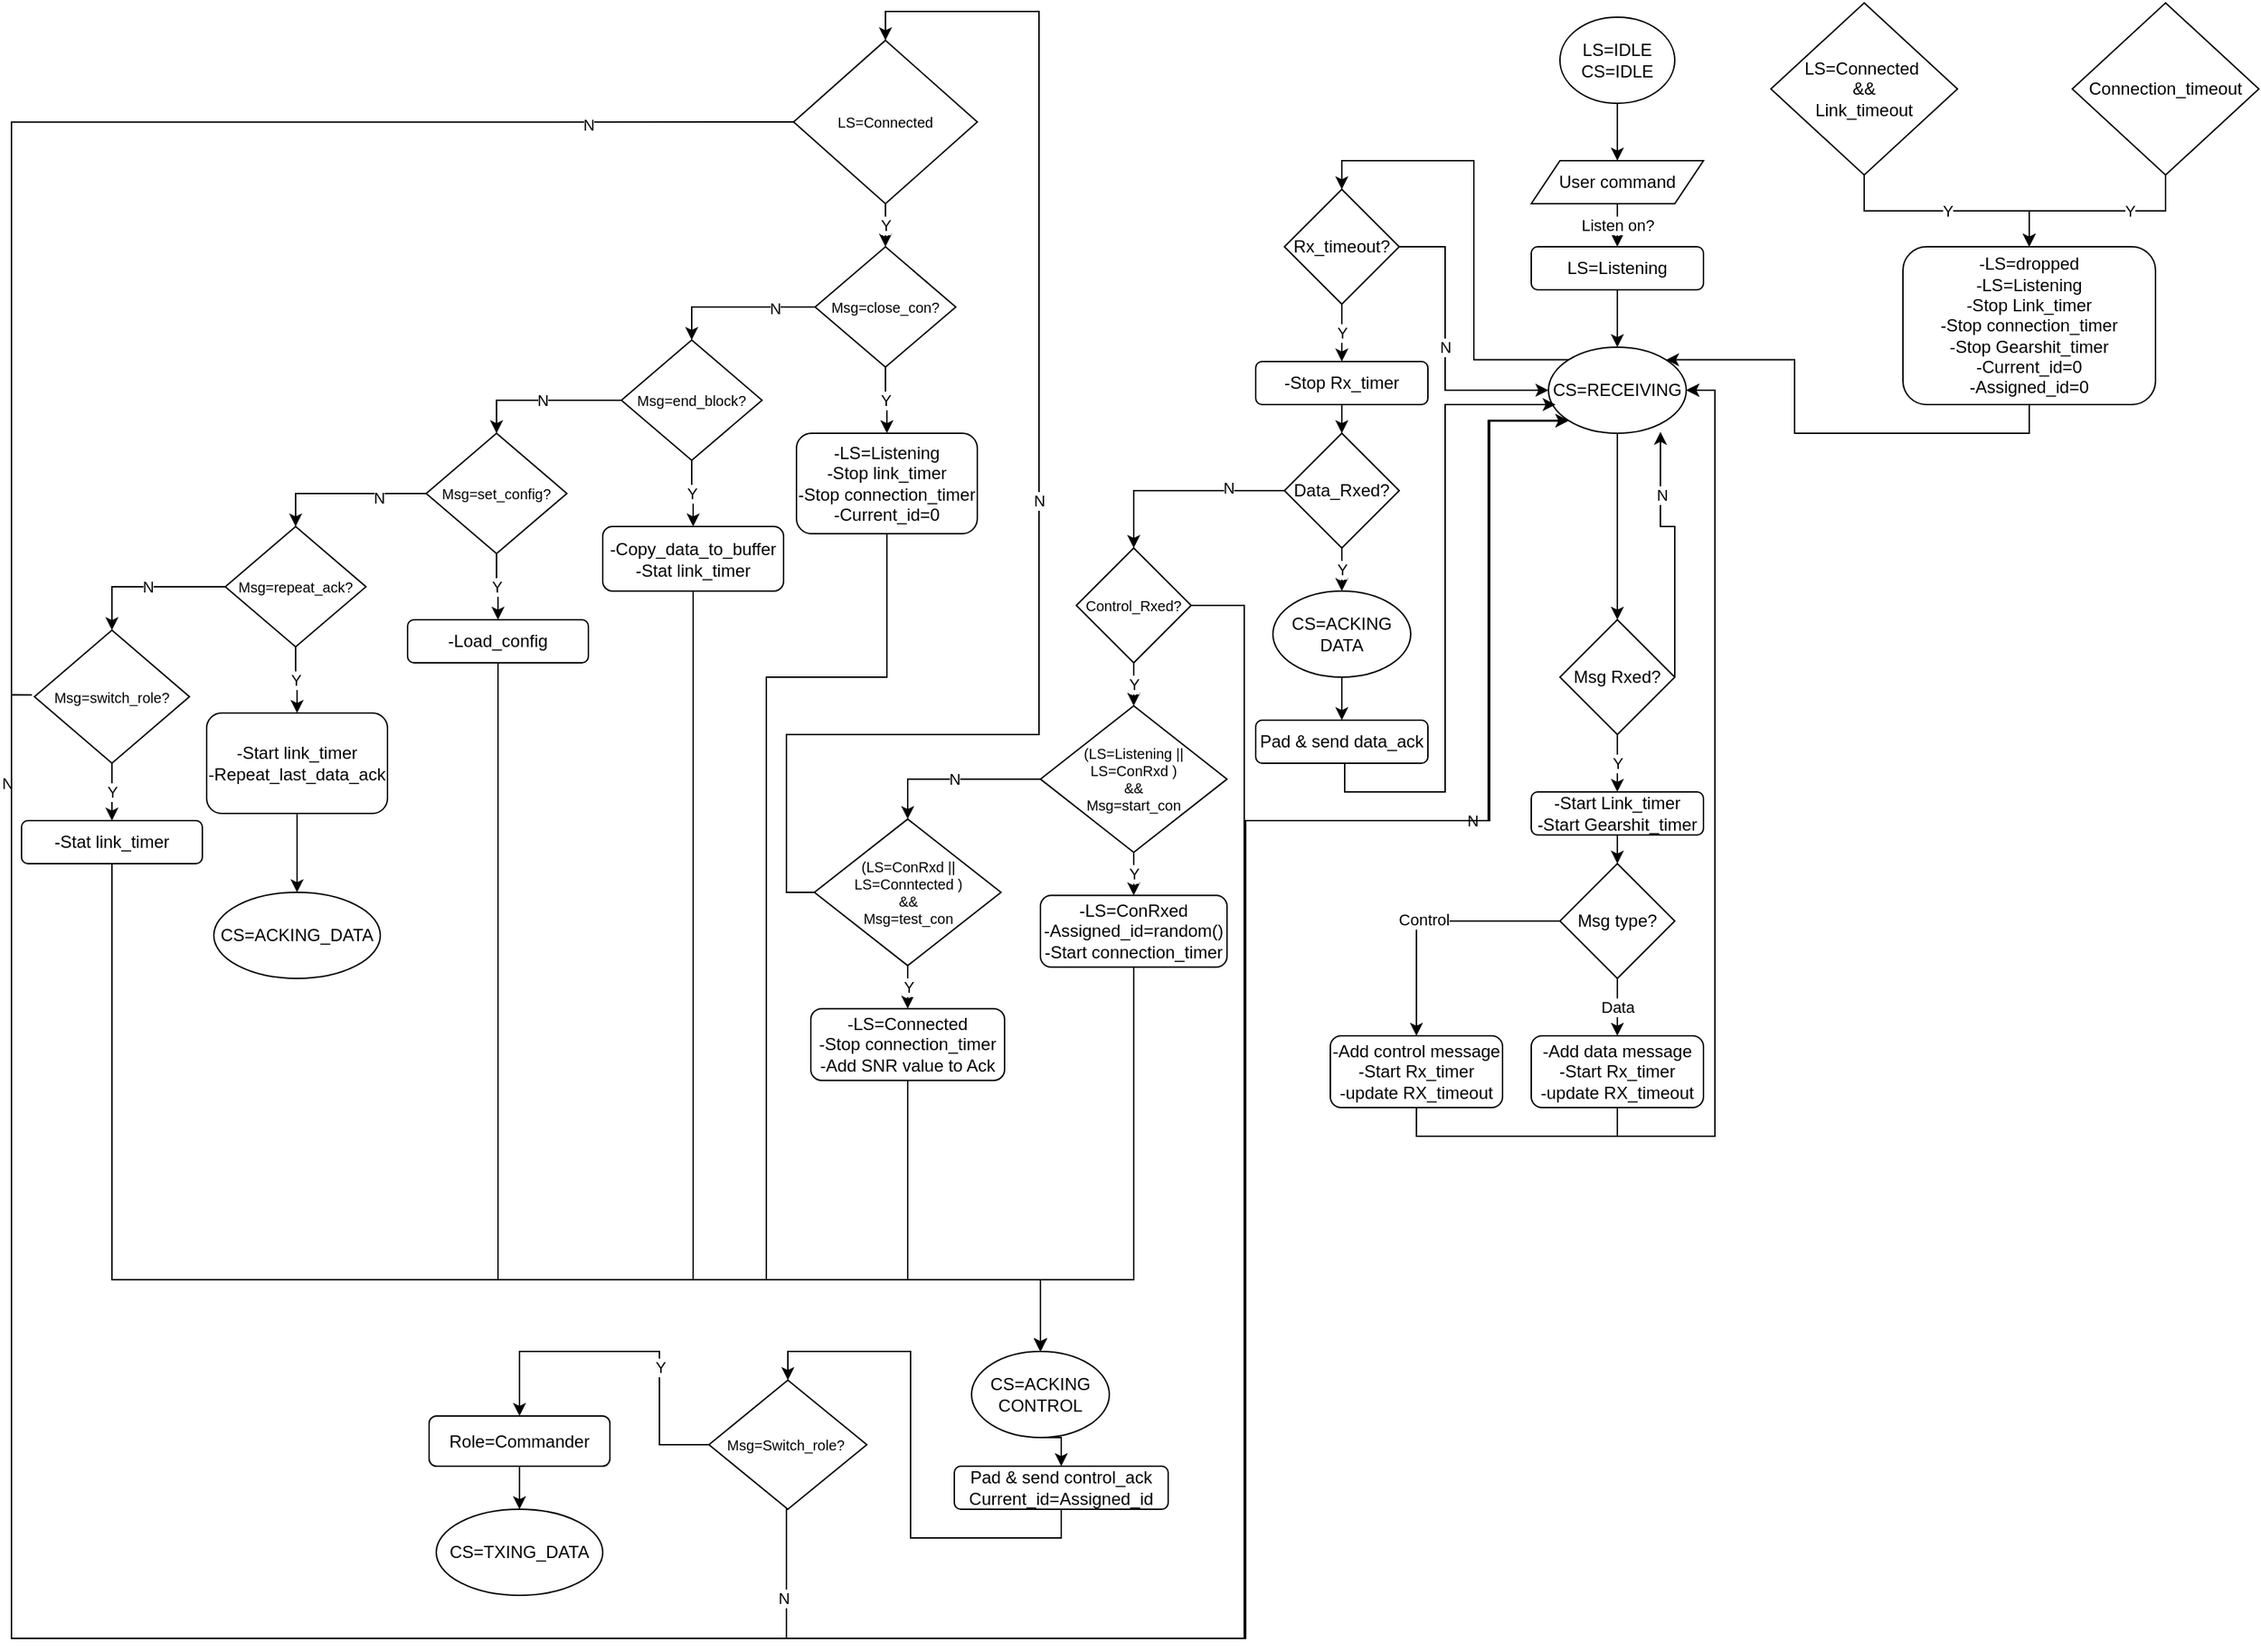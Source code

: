 <mxfile version="21.5.0" type="device">
  <diagram id="C5RBs43oDa-KdzZeNtuy" name="Page-1">
    <mxGraphModel dx="1374" dy="843" grid="1" gridSize="10" guides="1" tooltips="1" connect="1" arrows="1" fold="1" page="1" pageScale="1" pageWidth="1600" pageHeight="1200" math="0" shadow="0">
      <root>
        <mxCell id="WIyWlLk6GJQsqaUBKTNV-0" />
        <mxCell id="WIyWlLk6GJQsqaUBKTNV-1" parent="WIyWlLk6GJQsqaUBKTNV-0" />
        <mxCell id="WUNWTxLEwCOwGo65Kbyj-2" value="" style="edgeStyle=orthogonalEdgeStyle;rounded=0;orthogonalLoop=1;jettySize=auto;html=1;exitX=0.5;exitY=1;exitDx=0;exitDy=0;entryX=0.5;entryY=0;entryDx=0;entryDy=0;" parent="WIyWlLk6GJQsqaUBKTNV-1" source="WUNWTxLEwCOwGo65Kbyj-0" target="WUNWTxLEwCOwGo65Kbyj-1" edge="1">
          <mxGeometry relative="1" as="geometry" />
        </mxCell>
        <mxCell id="WUNWTxLEwCOwGo65Kbyj-0" value="&lt;div&gt;LS=IDLE&lt;/div&gt;&lt;div&gt;CS=IDLE&lt;/div&gt;" style="ellipse;whiteSpace=wrap;html=1;" parent="WIyWlLk6GJQsqaUBKTNV-1" vertex="1">
          <mxGeometry x="1089" y="40" width="80" height="60" as="geometry" />
        </mxCell>
        <mxCell id="2PPa65Y_aEVJhJKYPBqG-0" value="Listen on?" style="edgeStyle=orthogonalEdgeStyle;rounded=0;orthogonalLoop=1;jettySize=auto;html=1;exitX=0.5;exitY=1;exitDx=0;exitDy=0;entryX=0.5;entryY=0;entryDx=0;entryDy=0;" edge="1" parent="WIyWlLk6GJQsqaUBKTNV-1" source="WUNWTxLEwCOwGo65Kbyj-1" target="WUNWTxLEwCOwGo65Kbyj-3">
          <mxGeometry relative="1" as="geometry" />
        </mxCell>
        <mxCell id="WUNWTxLEwCOwGo65Kbyj-1" value="User command" style="shape=parallelogram;perimeter=parallelogramPerimeter;whiteSpace=wrap;html=1;fixedSize=1;" parent="WIyWlLk6GJQsqaUBKTNV-1" vertex="1">
          <mxGeometry x="1069" y="140" width="120" height="30" as="geometry" />
        </mxCell>
        <mxCell id="WUNWTxLEwCOwGo65Kbyj-6" style="edgeStyle=orthogonalEdgeStyle;rounded=0;orthogonalLoop=1;jettySize=auto;html=1;exitX=0.5;exitY=1;exitDx=0;exitDy=0;entryX=0.5;entryY=0;entryDx=0;entryDy=0;" parent="WIyWlLk6GJQsqaUBKTNV-1" source="WUNWTxLEwCOwGo65Kbyj-3" target="WUNWTxLEwCOwGo65Kbyj-5" edge="1">
          <mxGeometry relative="1" as="geometry" />
        </mxCell>
        <mxCell id="WUNWTxLEwCOwGo65Kbyj-3" value="LS=Listening" style="rounded=1;whiteSpace=wrap;html=1;fontSize=12;glass=0;strokeWidth=1;shadow=0;" parent="WIyWlLk6GJQsqaUBKTNV-1" vertex="1">
          <mxGeometry x="1069" y="200" width="120" height="30" as="geometry" />
        </mxCell>
        <mxCell id="WUNWTxLEwCOwGo65Kbyj-19" style="edgeStyle=orthogonalEdgeStyle;rounded=0;orthogonalLoop=1;jettySize=auto;html=1;exitX=0.5;exitY=1;exitDx=0;exitDy=0;entryX=0.5;entryY=0;entryDx=0;entryDy=0;" parent="WIyWlLk6GJQsqaUBKTNV-1" source="WUNWTxLEwCOwGo65Kbyj-5" target="WUNWTxLEwCOwGo65Kbyj-18" edge="1">
          <mxGeometry relative="1" as="geometry" />
        </mxCell>
        <mxCell id="WUNWTxLEwCOwGo65Kbyj-77" style="edgeStyle=orthogonalEdgeStyle;rounded=0;orthogonalLoop=1;jettySize=auto;html=1;exitX=0;exitY=0;exitDx=0;exitDy=0;entryX=0.5;entryY=0;entryDx=0;entryDy=0;" parent="WIyWlLk6GJQsqaUBKTNV-1" source="WUNWTxLEwCOwGo65Kbyj-5" target="WUNWTxLEwCOwGo65Kbyj-7" edge="1">
          <mxGeometry relative="1" as="geometry" />
        </mxCell>
        <mxCell id="WUNWTxLEwCOwGo65Kbyj-5" value="&lt;div&gt;&lt;span style=&quot;background-color: initial;&quot;&gt;CS=RECEIVING&lt;/span&gt;&lt;/div&gt;" style="ellipse;whiteSpace=wrap;html=1;" parent="WIyWlLk6GJQsqaUBKTNV-1" vertex="1">
          <mxGeometry x="1081" y="270" width="96" height="60" as="geometry" />
        </mxCell>
        <mxCell id="WUNWTxLEwCOwGo65Kbyj-9" value="N" style="edgeStyle=orthogonalEdgeStyle;rounded=0;orthogonalLoop=1;jettySize=auto;html=1;exitX=1;exitY=0.5;exitDx=0;exitDy=0;entryX=0;entryY=0.5;entryDx=0;entryDy=0;" parent="WIyWlLk6GJQsqaUBKTNV-1" source="WUNWTxLEwCOwGo65Kbyj-7" target="WUNWTxLEwCOwGo65Kbyj-5" edge="1">
          <mxGeometry relative="1" as="geometry">
            <mxPoint x="999" y="320" as="targetPoint" />
            <Array as="points">
              <mxPoint x="1009" y="200" />
              <mxPoint x="1009" y="300" />
            </Array>
          </mxGeometry>
        </mxCell>
        <mxCell id="WUNWTxLEwCOwGo65Kbyj-12" value="Y" style="edgeStyle=orthogonalEdgeStyle;rounded=0;orthogonalLoop=1;jettySize=auto;html=1;entryX=0.5;entryY=0;entryDx=0;entryDy=0;" parent="WIyWlLk6GJQsqaUBKTNV-1" source="WUNWTxLEwCOwGo65Kbyj-7" target="WUNWTxLEwCOwGo65Kbyj-39" edge="1">
          <mxGeometry relative="1" as="geometry" />
        </mxCell>
        <mxCell id="WUNWTxLEwCOwGo65Kbyj-7" value="Rx_timeout?" style="rhombus;whiteSpace=wrap;html=1;" parent="WIyWlLk6GJQsqaUBKTNV-1" vertex="1">
          <mxGeometry x="897" y="160" width="80" height="80" as="geometry" />
        </mxCell>
        <mxCell id="WUNWTxLEwCOwGo65Kbyj-14" value="Y" style="edgeStyle=orthogonalEdgeStyle;rounded=0;orthogonalLoop=1;jettySize=auto;html=1;exitX=0.5;exitY=1;exitDx=0;exitDy=0;entryX=0.5;entryY=0;entryDx=0;entryDy=0;" parent="WIyWlLk6GJQsqaUBKTNV-1" source="WUNWTxLEwCOwGo65Kbyj-11" target="WUNWTxLEwCOwGo65Kbyj-13" edge="1">
          <mxGeometry relative="1" as="geometry" />
        </mxCell>
        <mxCell id="WUNWTxLEwCOwGo65Kbyj-47" style="edgeStyle=orthogonalEdgeStyle;rounded=0;orthogonalLoop=1;jettySize=auto;html=1;exitX=0;exitY=0.5;exitDx=0;exitDy=0;entryX=0.5;entryY=0;entryDx=0;entryDy=0;" parent="WIyWlLk6GJQsqaUBKTNV-1" source="WUNWTxLEwCOwGo65Kbyj-11" target="WUNWTxLEwCOwGo65Kbyj-43" edge="1">
          <mxGeometry relative="1" as="geometry" />
        </mxCell>
        <mxCell id="2PPa65Y_aEVJhJKYPBqG-5" value="N" style="edgeLabel;html=1;align=center;verticalAlign=middle;resizable=0;points=[];" vertex="1" connectable="0" parent="WUNWTxLEwCOwGo65Kbyj-47">
          <mxGeometry x="-0.462" y="-2" relative="1" as="geometry">
            <mxPoint as="offset" />
          </mxGeometry>
        </mxCell>
        <mxCell id="WUNWTxLEwCOwGo65Kbyj-11" value="Data_Rxed?" style="rhombus;whiteSpace=wrap;html=1;" parent="WIyWlLk6GJQsqaUBKTNV-1" vertex="1">
          <mxGeometry x="897" y="330" width="80" height="80" as="geometry" />
        </mxCell>
        <mxCell id="WUNWTxLEwCOwGo65Kbyj-16" style="edgeStyle=orthogonalEdgeStyle;rounded=0;orthogonalLoop=1;jettySize=auto;html=1;exitX=0.5;exitY=1;exitDx=0;exitDy=0;entryX=0.5;entryY=0;entryDx=0;entryDy=0;" parent="WIyWlLk6GJQsqaUBKTNV-1" source="WUNWTxLEwCOwGo65Kbyj-13" target="WUNWTxLEwCOwGo65Kbyj-15" edge="1">
          <mxGeometry relative="1" as="geometry" />
        </mxCell>
        <mxCell id="WUNWTxLEwCOwGo65Kbyj-13" value="&lt;div&gt;&lt;span style=&quot;background-color: initial;&quot;&gt;CS=ACKING&lt;/span&gt;&lt;/div&gt;&lt;div&gt;&lt;span style=&quot;background-color: initial;&quot;&gt;DATA&lt;/span&gt;&lt;/div&gt;" style="ellipse;whiteSpace=wrap;html=1;" parent="WIyWlLk6GJQsqaUBKTNV-1" vertex="1">
          <mxGeometry x="889" y="440" width="96" height="60" as="geometry" />
        </mxCell>
        <mxCell id="WUNWTxLEwCOwGo65Kbyj-76" style="edgeStyle=orthogonalEdgeStyle;rounded=0;orthogonalLoop=1;jettySize=auto;html=1;exitX=0.5;exitY=1;exitDx=0;exitDy=0;entryX=0.052;entryY=0.667;entryDx=0;entryDy=0;entryPerimeter=0;" parent="WIyWlLk6GJQsqaUBKTNV-1" source="WUNWTxLEwCOwGo65Kbyj-15" target="WUNWTxLEwCOwGo65Kbyj-5" edge="1">
          <mxGeometry relative="1" as="geometry">
            <Array as="points">
              <mxPoint x="939" y="560" />
              <mxPoint x="939" y="580" />
              <mxPoint x="1009" y="580" />
              <mxPoint x="1009" y="310" />
            </Array>
          </mxGeometry>
        </mxCell>
        <mxCell id="WUNWTxLEwCOwGo65Kbyj-15" value="Pad &amp;amp; send data_ack" style="rounded=1;whiteSpace=wrap;html=1;fontSize=12;glass=0;strokeWidth=1;shadow=0;" parent="WIyWlLk6GJQsqaUBKTNV-1" vertex="1">
          <mxGeometry x="877" y="530" width="120" height="30" as="geometry" />
        </mxCell>
        <mxCell id="WUNWTxLEwCOwGo65Kbyj-22" value="Y" style="edgeStyle=orthogonalEdgeStyle;rounded=0;orthogonalLoop=1;jettySize=auto;html=1;exitX=0.5;exitY=1;exitDx=0;exitDy=0;entryX=0.5;entryY=0;entryDx=0;entryDy=0;" parent="WIyWlLk6GJQsqaUBKTNV-1" source="WUNWTxLEwCOwGo65Kbyj-18" target="WUNWTxLEwCOwGo65Kbyj-21" edge="1">
          <mxGeometry relative="1" as="geometry" />
        </mxCell>
        <mxCell id="WUNWTxLEwCOwGo65Kbyj-37" style="edgeStyle=orthogonalEdgeStyle;rounded=0;orthogonalLoop=1;jettySize=auto;html=1;exitX=1;exitY=0.5;exitDx=0;exitDy=0;entryX=0.813;entryY=0.983;entryDx=0;entryDy=0;entryPerimeter=0;" parent="WIyWlLk6GJQsqaUBKTNV-1" source="WUNWTxLEwCOwGo65Kbyj-18" target="WUNWTxLEwCOwGo65Kbyj-5" edge="1">
          <mxGeometry relative="1" as="geometry">
            <Array as="points">
              <mxPoint x="1169" y="395" />
              <mxPoint x="1159" y="395" />
            </Array>
          </mxGeometry>
        </mxCell>
        <mxCell id="WUNWTxLEwCOwGo65Kbyj-38" value="N" style="edgeLabel;html=1;align=center;verticalAlign=middle;resizable=0;points=[];" parent="WUNWTxLEwCOwGo65Kbyj-37" vertex="1" connectable="0">
          <mxGeometry x="0.511" y="-1" relative="1" as="geometry">
            <mxPoint as="offset" />
          </mxGeometry>
        </mxCell>
        <mxCell id="WUNWTxLEwCOwGo65Kbyj-18" value="Msg Rxed?" style="rhombus;whiteSpace=wrap;html=1;" parent="WIyWlLk6GJQsqaUBKTNV-1" vertex="1">
          <mxGeometry x="1089" y="460" width="80" height="80" as="geometry" />
        </mxCell>
        <mxCell id="WUNWTxLEwCOwGo65Kbyj-20" style="edgeStyle=orthogonalEdgeStyle;rounded=0;orthogonalLoop=1;jettySize=auto;html=1;exitX=0.5;exitY=1;exitDx=0;exitDy=0;" parent="WIyWlLk6GJQsqaUBKTNV-1" source="WUNWTxLEwCOwGo65Kbyj-3" target="WUNWTxLEwCOwGo65Kbyj-3" edge="1">
          <mxGeometry relative="1" as="geometry" />
        </mxCell>
        <mxCell id="WUNWTxLEwCOwGo65Kbyj-24" style="edgeStyle=orthogonalEdgeStyle;rounded=0;orthogonalLoop=1;jettySize=auto;html=1;exitX=0.5;exitY=1;exitDx=0;exitDy=0;entryX=0.5;entryY=0;entryDx=0;entryDy=0;" parent="WIyWlLk6GJQsqaUBKTNV-1" source="WUNWTxLEwCOwGo65Kbyj-21" target="WUNWTxLEwCOwGo65Kbyj-23" edge="1">
          <mxGeometry relative="1" as="geometry" />
        </mxCell>
        <mxCell id="WUNWTxLEwCOwGo65Kbyj-21" value="-Start Link_timer&lt;br&gt;-Start Gearshit_timer" style="rounded=1;whiteSpace=wrap;html=1;fontSize=12;glass=0;strokeWidth=1;shadow=0;" parent="WIyWlLk6GJQsqaUBKTNV-1" vertex="1">
          <mxGeometry x="1069" y="580" width="120" height="30" as="geometry" />
        </mxCell>
        <mxCell id="WUNWTxLEwCOwGo65Kbyj-26" value="Data" style="edgeStyle=orthogonalEdgeStyle;rounded=0;orthogonalLoop=1;jettySize=auto;html=1;exitX=0.5;exitY=1;exitDx=0;exitDy=0;entryX=0.5;entryY=0;entryDx=0;entryDy=0;" parent="WIyWlLk6GJQsqaUBKTNV-1" source="WUNWTxLEwCOwGo65Kbyj-23" target="WUNWTxLEwCOwGo65Kbyj-25" edge="1">
          <mxGeometry relative="1" as="geometry" />
        </mxCell>
        <mxCell id="WUNWTxLEwCOwGo65Kbyj-29" style="edgeStyle=orthogonalEdgeStyle;rounded=0;orthogonalLoop=1;jettySize=auto;html=1;exitX=0;exitY=0.5;exitDx=0;exitDy=0;entryX=0.5;entryY=0;entryDx=0;entryDy=0;" parent="WIyWlLk6GJQsqaUBKTNV-1" source="WUNWTxLEwCOwGo65Kbyj-23" target="WUNWTxLEwCOwGo65Kbyj-28" edge="1">
          <mxGeometry relative="1" as="geometry" />
        </mxCell>
        <mxCell id="WUNWTxLEwCOwGo65Kbyj-30" value="Control" style="edgeLabel;html=1;align=center;verticalAlign=middle;resizable=0;points=[];" parent="WUNWTxLEwCOwGo65Kbyj-29" vertex="1" connectable="0">
          <mxGeometry x="0.061" y="-1" relative="1" as="geometry">
            <mxPoint as="offset" />
          </mxGeometry>
        </mxCell>
        <mxCell id="WUNWTxLEwCOwGo65Kbyj-23" value="Msg type?" style="rhombus;whiteSpace=wrap;html=1;" parent="WIyWlLk6GJQsqaUBKTNV-1" vertex="1">
          <mxGeometry x="1089" y="630" width="80" height="80" as="geometry" />
        </mxCell>
        <mxCell id="WUNWTxLEwCOwGo65Kbyj-34" style="edgeStyle=orthogonalEdgeStyle;rounded=0;orthogonalLoop=1;jettySize=auto;html=1;exitX=0.5;exitY=1;exitDx=0;exitDy=0;entryX=1;entryY=0.5;entryDx=0;entryDy=0;" parent="WIyWlLk6GJQsqaUBKTNV-1" source="WUNWTxLEwCOwGo65Kbyj-25" target="WUNWTxLEwCOwGo65Kbyj-5" edge="1">
          <mxGeometry relative="1" as="geometry">
            <Array as="points">
              <mxPoint x="1129" y="820" />
              <mxPoint x="1197" y="820" />
              <mxPoint x="1197" y="300" />
            </Array>
          </mxGeometry>
        </mxCell>
        <mxCell id="WUNWTxLEwCOwGo65Kbyj-25" value="-Add data message&lt;br&gt;-Start Rx_timer&lt;br&gt;-update RX_timeout" style="rounded=1;whiteSpace=wrap;html=1;fontSize=12;glass=0;strokeWidth=1;shadow=0;" parent="WIyWlLk6GJQsqaUBKTNV-1" vertex="1">
          <mxGeometry x="1069" y="750" width="120" height="50" as="geometry" />
        </mxCell>
        <mxCell id="WUNWTxLEwCOwGo65Kbyj-35" style="edgeStyle=orthogonalEdgeStyle;rounded=0;orthogonalLoop=1;jettySize=auto;html=1;exitX=0.5;exitY=1;exitDx=0;exitDy=0;entryX=1;entryY=0.5;entryDx=0;entryDy=0;" parent="WIyWlLk6GJQsqaUBKTNV-1" source="WUNWTxLEwCOwGo65Kbyj-28" target="WUNWTxLEwCOwGo65Kbyj-5" edge="1">
          <mxGeometry relative="1" as="geometry" />
        </mxCell>
        <mxCell id="WUNWTxLEwCOwGo65Kbyj-28" value="-Add control message&lt;br&gt;-Start Rx_timer&lt;br&gt;-update RX_timeout" style="rounded=1;whiteSpace=wrap;html=1;fontSize=12;glass=0;strokeWidth=1;shadow=0;" parent="WIyWlLk6GJQsqaUBKTNV-1" vertex="1">
          <mxGeometry x="929" y="750" width="120" height="50" as="geometry" />
        </mxCell>
        <mxCell id="WUNWTxLEwCOwGo65Kbyj-40" style="edgeStyle=orthogonalEdgeStyle;rounded=0;orthogonalLoop=1;jettySize=auto;html=1;exitX=0.5;exitY=1;exitDx=0;exitDy=0;entryX=0.5;entryY=0;entryDx=0;entryDy=0;" parent="WIyWlLk6GJQsqaUBKTNV-1" source="WUNWTxLEwCOwGo65Kbyj-39" target="WUNWTxLEwCOwGo65Kbyj-11" edge="1">
          <mxGeometry relative="1" as="geometry" />
        </mxCell>
        <mxCell id="WUNWTxLEwCOwGo65Kbyj-39" value="-Stop Rx_timer" style="rounded=1;whiteSpace=wrap;html=1;fontSize=12;glass=0;strokeWidth=1;shadow=0;" parent="WIyWlLk6GJQsqaUBKTNV-1" vertex="1">
          <mxGeometry x="877" y="280" width="120" height="30" as="geometry" />
        </mxCell>
        <mxCell id="WUNWTxLEwCOwGo65Kbyj-57" value="Y" style="edgeStyle=orthogonalEdgeStyle;rounded=0;orthogonalLoop=1;jettySize=auto;html=1;exitX=0.5;exitY=1;exitDx=0;exitDy=0;entryX=0.5;entryY=0;entryDx=0;entryDy=0;" parent="WIyWlLk6GJQsqaUBKTNV-1" source="WUNWTxLEwCOwGo65Kbyj-43" target="WUNWTxLEwCOwGo65Kbyj-49" edge="1">
          <mxGeometry relative="1" as="geometry" />
        </mxCell>
        <mxCell id="lwukYL-ZVrc6omNFB8j6-1" value="N" style="edgeStyle=orthogonalEdgeStyle;rounded=0;orthogonalLoop=1;jettySize=auto;html=1;exitX=1;exitY=0.5;exitDx=0;exitDy=0;entryX=0;entryY=1;entryDx=0;entryDy=0;" parent="WIyWlLk6GJQsqaUBKTNV-1" source="WUNWTxLEwCOwGo65Kbyj-43" target="WUNWTxLEwCOwGo65Kbyj-5" edge="1">
          <mxGeometry relative="1" as="geometry">
            <Array as="points">
              <mxPoint x="869" y="450" />
              <mxPoint x="869" y="600" />
              <mxPoint x="1039" y="600" />
              <mxPoint x="1039" y="321" />
            </Array>
          </mxGeometry>
        </mxCell>
        <mxCell id="WUNWTxLEwCOwGo65Kbyj-43" value="Control_Rxed?" style="rhombus;whiteSpace=wrap;html=1;fontSize=10;" parent="WIyWlLk6GJQsqaUBKTNV-1" vertex="1">
          <mxGeometry x="752" y="410" width="80" height="80" as="geometry" />
        </mxCell>
        <mxCell id="WUNWTxLEwCOwGo65Kbyj-44" style="edgeStyle=orthogonalEdgeStyle;rounded=0;orthogonalLoop=1;jettySize=auto;html=1;exitX=0.5;exitY=1;exitDx=0;exitDy=0;entryX=0.5;entryY=0;entryDx=0;entryDy=0;" parent="WIyWlLk6GJQsqaUBKTNV-1" source="WUNWTxLEwCOwGo65Kbyj-45" target="WUNWTxLEwCOwGo65Kbyj-46" edge="1">
          <mxGeometry relative="1" as="geometry" />
        </mxCell>
        <mxCell id="WUNWTxLEwCOwGo65Kbyj-45" value="&lt;div&gt;&lt;span style=&quot;background-color: initial;&quot;&gt;CS=ACKING&lt;/span&gt;&lt;/div&gt;&lt;div&gt;&lt;span style=&quot;background-color: initial;&quot;&gt;CONTROL&lt;/span&gt;&lt;/div&gt;" style="ellipse;whiteSpace=wrap;html=1;" parent="WIyWlLk6GJQsqaUBKTNV-1" vertex="1">
          <mxGeometry x="679" y="970" width="96" height="60" as="geometry" />
        </mxCell>
        <mxCell id="lwukYL-ZVrc6omNFB8j6-23" style="edgeStyle=orthogonalEdgeStyle;rounded=0;orthogonalLoop=1;jettySize=auto;html=1;exitX=0.5;exitY=1;exitDx=0;exitDy=0;entryX=0.5;entryY=0;entryDx=0;entryDy=0;" parent="WIyWlLk6GJQsqaUBKTNV-1" source="WUNWTxLEwCOwGo65Kbyj-46" target="lwukYL-ZVrc6omNFB8j6-22" edge="1">
          <mxGeometry relative="1" as="geometry" />
        </mxCell>
        <mxCell id="WUNWTxLEwCOwGo65Kbyj-46" value="Pad &amp;amp; send control_ack&lt;br&gt;Current_id=Assigned_id" style="rounded=1;whiteSpace=wrap;html=1;fontSize=12;glass=0;strokeWidth=1;shadow=0;" parent="WIyWlLk6GJQsqaUBKTNV-1" vertex="1">
          <mxGeometry x="667" y="1050" width="149" height="30" as="geometry" />
        </mxCell>
        <mxCell id="WUNWTxLEwCOwGo65Kbyj-59" value="Y" style="edgeStyle=orthogonalEdgeStyle;rounded=0;orthogonalLoop=1;jettySize=auto;html=1;exitX=0.5;exitY=1;exitDx=0;exitDy=0;entryX=0.5;entryY=0;entryDx=0;entryDy=0;" parent="WIyWlLk6GJQsqaUBKTNV-1" source="WUNWTxLEwCOwGo65Kbyj-49" target="WUNWTxLEwCOwGo65Kbyj-51" edge="1">
          <mxGeometry relative="1" as="geometry" />
        </mxCell>
        <mxCell id="WUNWTxLEwCOwGo65Kbyj-60" value="N" style="edgeStyle=orthogonalEdgeStyle;rounded=0;orthogonalLoop=1;jettySize=auto;html=1;exitX=0;exitY=0.5;exitDx=0;exitDy=0;entryX=0.5;entryY=0;entryDx=0;entryDy=0;" parent="WIyWlLk6GJQsqaUBKTNV-1" source="WUNWTxLEwCOwGo65Kbyj-49" target="WUNWTxLEwCOwGo65Kbyj-50" edge="1">
          <mxGeometry relative="1" as="geometry" />
        </mxCell>
        <mxCell id="WUNWTxLEwCOwGo65Kbyj-49" value="&lt;div&gt;(LS=Listening&amp;nbsp;||&lt;/div&gt;&lt;div&gt;LS=ConRxd )&lt;/div&gt;&lt;div&gt;&amp;amp;&amp;amp;&lt;/div&gt;&lt;div&gt;Msg=start_con&lt;/div&gt;" style="rhombus;whiteSpace=wrap;html=1;fontSize=10;" parent="WIyWlLk6GJQsqaUBKTNV-1" vertex="1">
          <mxGeometry x="727" y="520" width="130" height="102.14" as="geometry" />
        </mxCell>
        <mxCell id="WUNWTxLEwCOwGo65Kbyj-61" value="Y" style="edgeStyle=orthogonalEdgeStyle;rounded=0;orthogonalLoop=1;jettySize=auto;html=1;exitX=0.5;exitY=1;exitDx=0;exitDy=0;entryX=0.5;entryY=0;entryDx=0;entryDy=0;" parent="WIyWlLk6GJQsqaUBKTNV-1" source="WUNWTxLEwCOwGo65Kbyj-50" target="WUNWTxLEwCOwGo65Kbyj-52" edge="1">
          <mxGeometry relative="1" as="geometry" />
        </mxCell>
        <mxCell id="WUNWTxLEwCOwGo65Kbyj-66" value="N" style="edgeStyle=orthogonalEdgeStyle;rounded=0;orthogonalLoop=1;jettySize=auto;html=1;exitX=0;exitY=0.5;exitDx=0;exitDy=0;entryX=0.5;entryY=0;entryDx=0;entryDy=0;" parent="WIyWlLk6GJQsqaUBKTNV-1" source="WUNWTxLEwCOwGo65Kbyj-50" target="WUNWTxLEwCOwGo65Kbyj-53" edge="1">
          <mxGeometry relative="1" as="geometry">
            <Array as="points">
              <mxPoint x="550" y="650" />
              <mxPoint x="550" y="540" />
              <mxPoint x="726" y="540" />
              <mxPoint x="726" y="36" />
              <mxPoint x="619" y="36" />
            </Array>
          </mxGeometry>
        </mxCell>
        <mxCell id="WUNWTxLEwCOwGo65Kbyj-50" value="&lt;div&gt;(LS=ConRxd ||&lt;/div&gt;&lt;div&gt;LS=Conntected )&lt;/div&gt;&lt;div&gt;&amp;amp;&amp;amp;&lt;/div&gt;&lt;div&gt;Msg=test_con&lt;/div&gt;" style="rhombus;whiteSpace=wrap;html=1;fontSize=10;" parent="WIyWlLk6GJQsqaUBKTNV-1" vertex="1">
          <mxGeometry x="569.5" y="598.93" width="130" height="102.14" as="geometry" />
        </mxCell>
        <mxCell id="WUNWTxLEwCOwGo65Kbyj-69" style="edgeStyle=orthogonalEdgeStyle;rounded=0;orthogonalLoop=1;jettySize=auto;html=1;exitX=0.5;exitY=1;exitDx=0;exitDy=0;entryX=0.5;entryY=0;entryDx=0;entryDy=0;" parent="WIyWlLk6GJQsqaUBKTNV-1" source="WUNWTxLEwCOwGo65Kbyj-51" target="WUNWTxLEwCOwGo65Kbyj-45" edge="1">
          <mxGeometry relative="1" as="geometry">
            <Array as="points">
              <mxPoint x="792" y="920" />
              <mxPoint x="727" y="920" />
            </Array>
          </mxGeometry>
        </mxCell>
        <mxCell id="WUNWTxLEwCOwGo65Kbyj-51" value="&lt;div&gt;-LS=ConRxed&lt;/div&gt;&lt;div&gt;-Assigned_id=random()&lt;/div&gt;&lt;div&gt;-Start connection_timer&lt;/div&gt;" style="rounded=1;whiteSpace=wrap;html=1;fontSize=12;glass=0;strokeWidth=1;shadow=0;" parent="WIyWlLk6GJQsqaUBKTNV-1" vertex="1">
          <mxGeometry x="727" y="652.14" width="130" height="50" as="geometry" />
        </mxCell>
        <mxCell id="WUNWTxLEwCOwGo65Kbyj-74" style="edgeStyle=orthogonalEdgeStyle;rounded=0;orthogonalLoop=1;jettySize=auto;html=1;exitX=0.5;exitY=1;exitDx=0;exitDy=0;entryX=0.5;entryY=0;entryDx=0;entryDy=0;" parent="WIyWlLk6GJQsqaUBKTNV-1" source="WUNWTxLEwCOwGo65Kbyj-52" target="WUNWTxLEwCOwGo65Kbyj-45" edge="1">
          <mxGeometry relative="1" as="geometry">
            <Array as="points">
              <mxPoint x="634" y="920" />
              <mxPoint x="727" y="920" />
            </Array>
          </mxGeometry>
        </mxCell>
        <mxCell id="WUNWTxLEwCOwGo65Kbyj-52" value="&lt;div&gt;-LS=Connected&lt;/div&gt;&lt;div&gt;-Stop connection_timer&lt;br&gt;&lt;/div&gt;&lt;div&gt;-Add SNR value to Ack&lt;/div&gt;" style="rounded=1;whiteSpace=wrap;html=1;fontSize=12;glass=0;strokeWidth=1;shadow=0;" parent="WIyWlLk6GJQsqaUBKTNV-1" vertex="1">
          <mxGeometry x="567" y="731.07" width="135" height="50" as="geometry" />
        </mxCell>
        <mxCell id="lwukYL-ZVrc6omNFB8j6-3" style="edgeStyle=orthogonalEdgeStyle;rounded=0;orthogonalLoop=1;jettySize=auto;html=1;exitX=-0.016;exitY=0.486;exitDx=0;exitDy=0;entryX=0;entryY=1;entryDx=0;entryDy=0;exitPerimeter=0;" parent="WIyWlLk6GJQsqaUBKTNV-1" source="lwukYL-ZVrc6omNFB8j6-15" target="WUNWTxLEwCOwGo65Kbyj-5" edge="1">
          <mxGeometry relative="1" as="geometry">
            <Array as="points">
              <mxPoint x="10" y="512" />
              <mxPoint x="10" y="1170" />
              <mxPoint x="869" y="1170" />
              <mxPoint x="869" y="600" />
              <mxPoint x="1039" y="600" />
              <mxPoint x="1039" y="321" />
            </Array>
          </mxGeometry>
        </mxCell>
        <mxCell id="lwukYL-ZVrc6omNFB8j6-7" value="N" style="edgeLabel;html=1;align=center;verticalAlign=middle;resizable=0;points=[];" parent="lwukYL-ZVrc6omNFB8j6-3" vertex="1" connectable="0">
          <mxGeometry x="-0.942" y="-3" relative="1" as="geometry">
            <mxPoint as="offset" />
          </mxGeometry>
        </mxCell>
        <mxCell id="lwukYL-ZVrc6omNFB8j6-30" value="Y" style="edgeStyle=orthogonalEdgeStyle;rounded=0;orthogonalLoop=1;jettySize=auto;html=1;exitX=0.5;exitY=1;exitDx=0;exitDy=0;entryX=0.5;entryY=0;entryDx=0;entryDy=0;" parent="WIyWlLk6GJQsqaUBKTNV-1" source="WUNWTxLEwCOwGo65Kbyj-53" target="lwukYL-ZVrc6omNFB8j6-29" edge="1">
          <mxGeometry relative="1" as="geometry" />
        </mxCell>
        <mxCell id="lwukYL-ZVrc6omNFB8j6-60" style="edgeStyle=orthogonalEdgeStyle;rounded=0;orthogonalLoop=1;jettySize=auto;html=1;exitX=0;exitY=0.5;exitDx=0;exitDy=0;entryX=0;entryY=1;entryDx=0;entryDy=0;" parent="WIyWlLk6GJQsqaUBKTNV-1" source="WUNWTxLEwCOwGo65Kbyj-53" target="WUNWTxLEwCOwGo65Kbyj-5" edge="1">
          <mxGeometry relative="1" as="geometry">
            <mxPoint x="16" y="530" as="targetPoint" />
            <Array as="points">
              <mxPoint x="10" y="113" />
              <mxPoint x="10" y="1170" />
              <mxPoint x="870" y="1170" />
              <mxPoint x="870" y="600" />
              <mxPoint x="1040" y="600" />
              <mxPoint x="1040" y="321" />
            </Array>
          </mxGeometry>
        </mxCell>
        <mxCell id="2PPa65Y_aEVJhJKYPBqG-1" value="N" style="edgeLabel;html=1;align=center;verticalAlign=middle;resizable=0;points=[];" vertex="1" connectable="0" parent="lwukYL-ZVrc6omNFB8j6-60">
          <mxGeometry x="-0.919" y="2" relative="1" as="geometry">
            <mxPoint as="offset" />
          </mxGeometry>
        </mxCell>
        <mxCell id="WUNWTxLEwCOwGo65Kbyj-53" value="&lt;div&gt;LS=Connected&lt;/div&gt;" style="rhombus;whiteSpace=wrap;html=1;fontSize=10;" parent="WIyWlLk6GJQsqaUBKTNV-1" vertex="1">
          <mxGeometry x="555" y="56.1" width="128" height="113.9" as="geometry" />
        </mxCell>
        <mxCell id="lwukYL-ZVrc6omNFB8j6-58" style="edgeStyle=orthogonalEdgeStyle;rounded=0;orthogonalLoop=1;jettySize=auto;html=1;exitX=0.5;exitY=1;exitDx=0;exitDy=0;" parent="WIyWlLk6GJQsqaUBKTNV-1" source="WUNWTxLEwCOwGo65Kbyj-55" target="WUNWTxLEwCOwGo65Kbyj-45" edge="1">
          <mxGeometry relative="1" as="geometry">
            <Array as="points">
              <mxPoint x="620" y="500" />
              <mxPoint x="536" y="500" />
              <mxPoint x="536" y="920" />
              <mxPoint x="727" y="920" />
            </Array>
          </mxGeometry>
        </mxCell>
        <mxCell id="WUNWTxLEwCOwGo65Kbyj-55" value="&lt;div&gt;-LS=Listening&lt;/div&gt;&lt;div&gt;-Stop link_timer&lt;/div&gt;&lt;div&gt;-Stop connection_timer&lt;/div&gt;&lt;div&gt;-Current_id=0&lt;/div&gt;" style="rounded=1;whiteSpace=wrap;html=1;fontSize=12;glass=0;strokeWidth=1;shadow=0;" parent="WIyWlLk6GJQsqaUBKTNV-1" vertex="1">
          <mxGeometry x="557" y="330.0" width="126" height="70" as="geometry" />
        </mxCell>
        <mxCell id="lwukYL-ZVrc6omNFB8j6-8" style="edgeStyle=orthogonalEdgeStyle;rounded=0;orthogonalLoop=1;jettySize=auto;html=1;exitX=0.5;exitY=1;exitDx=0;exitDy=0;entryX=0;entryY=1;entryDx=0;entryDy=0;" parent="WIyWlLk6GJQsqaUBKTNV-1" source="lwukYL-ZVrc6omNFB8j6-22" target="WUNWTxLEwCOwGo65Kbyj-5" edge="1">
          <mxGeometry relative="1" as="geometry">
            <mxPoint x="727" y="1130" as="sourcePoint" />
            <Array as="points">
              <mxPoint x="550" y="1080" />
              <mxPoint x="550" y="1170" />
              <mxPoint x="869" y="1170" />
              <mxPoint x="869" y="600" />
              <mxPoint x="1040" y="600" />
              <mxPoint x="1040" y="321" />
            </Array>
          </mxGeometry>
        </mxCell>
        <mxCell id="2PPa65Y_aEVJhJKYPBqG-4" value="N" style="edgeLabel;html=1;align=center;verticalAlign=middle;resizable=0;points=[];" vertex="1" connectable="0" parent="lwukYL-ZVrc6omNFB8j6-8">
          <mxGeometry x="-0.916" y="-2" relative="1" as="geometry">
            <mxPoint as="offset" />
          </mxGeometry>
        </mxCell>
        <mxCell id="WUNWTxLEwCOwGo65Kbyj-87" value="Y" style="edgeStyle=orthogonalEdgeStyle;rounded=0;orthogonalLoop=1;jettySize=auto;html=1;exitX=0.5;exitY=1;exitDx=0;exitDy=0;entryX=0.5;entryY=0;entryDx=0;entryDy=0;" parent="WIyWlLk6GJQsqaUBKTNV-1" source="WUNWTxLEwCOwGo65Kbyj-78" target="WUNWTxLEwCOwGo65Kbyj-80" edge="1">
          <mxGeometry relative="1" as="geometry" />
        </mxCell>
        <mxCell id="WUNWTxLEwCOwGo65Kbyj-78" value="&lt;div&gt;LS=Connected&amp;nbsp;&lt;/div&gt;&lt;div&gt;&amp;amp;&amp;amp;&lt;/div&gt;&lt;div&gt;Link_timeout&lt;/div&gt;" style="rhombus;whiteSpace=wrap;html=1;" parent="WIyWlLk6GJQsqaUBKTNV-1" vertex="1">
          <mxGeometry x="1236" y="30" width="130" height="120" as="geometry" />
        </mxCell>
        <mxCell id="WUNWTxLEwCOwGo65Kbyj-85" style="edgeStyle=orthogonalEdgeStyle;rounded=0;orthogonalLoop=1;jettySize=auto;html=1;exitX=0.5;exitY=1;exitDx=0;exitDy=0;entryX=0.5;entryY=0;entryDx=0;entryDy=0;" parent="WIyWlLk6GJQsqaUBKTNV-1" source="WUNWTxLEwCOwGo65Kbyj-79" target="WUNWTxLEwCOwGo65Kbyj-80" edge="1">
          <mxGeometry relative="1" as="geometry" />
        </mxCell>
        <mxCell id="WUNWTxLEwCOwGo65Kbyj-88" value="Y" style="edgeLabel;html=1;align=center;verticalAlign=middle;resizable=0;points=[];" parent="WUNWTxLEwCOwGo65Kbyj-85" vertex="1" connectable="0">
          <mxGeometry x="-0.3" relative="1" as="geometry">
            <mxPoint x="1" as="offset" />
          </mxGeometry>
        </mxCell>
        <mxCell id="WUNWTxLEwCOwGo65Kbyj-79" value="Connection_timeout" style="rhombus;whiteSpace=wrap;html=1;" parent="WIyWlLk6GJQsqaUBKTNV-1" vertex="1">
          <mxGeometry x="1446" y="30" width="130" height="120" as="geometry" />
        </mxCell>
        <mxCell id="lwukYL-ZVrc6omNFB8j6-21" style="edgeStyle=orthogonalEdgeStyle;rounded=0;orthogonalLoop=1;jettySize=auto;html=1;exitX=0.5;exitY=1;exitDx=0;exitDy=0;entryX=1;entryY=0;entryDx=0;entryDy=0;" parent="WIyWlLk6GJQsqaUBKTNV-1" source="WUNWTxLEwCOwGo65Kbyj-80" target="WUNWTxLEwCOwGo65Kbyj-5" edge="1">
          <mxGeometry relative="1" as="geometry" />
        </mxCell>
        <mxCell id="WUNWTxLEwCOwGo65Kbyj-80" value="&lt;div&gt;-LS=dropped&lt;/div&gt;&lt;div&gt;-LS=Listening&lt;/div&gt;&lt;div&gt;-Stop Link_timer&lt;/div&gt;&lt;div&gt;-Stop connection_timer&lt;/div&gt;&lt;div&gt;-Stop Gearshit_timer&lt;br&gt;&lt;/div&gt;&lt;div&gt;-Current_id=0&lt;/div&gt;&lt;div&gt;-Assigned_id=0&lt;/div&gt;" style="rounded=1;whiteSpace=wrap;html=1;fontSize=12;glass=0;strokeWidth=1;shadow=0;" parent="WIyWlLk6GJQsqaUBKTNV-1" vertex="1">
          <mxGeometry x="1328" y="200" width="176" height="110" as="geometry" />
        </mxCell>
        <mxCell id="lwukYL-ZVrc6omNFB8j6-53" value="Y" style="edgeStyle=orthogonalEdgeStyle;rounded=0;orthogonalLoop=1;jettySize=auto;html=1;exitX=0.5;exitY=1;exitDx=0;exitDy=0;entryX=0.5;entryY=0;entryDx=0;entryDy=0;" parent="WIyWlLk6GJQsqaUBKTNV-1" source="lwukYL-ZVrc6omNFB8j6-15" target="lwukYL-ZVrc6omNFB8j6-51" edge="1">
          <mxGeometry relative="1" as="geometry" />
        </mxCell>
        <mxCell id="lwukYL-ZVrc6omNFB8j6-15" value="&lt;div&gt;&lt;span style=&quot;background-color: initial;&quot;&gt;Msg=switch_role?&lt;/span&gt;&lt;br&gt;&lt;/div&gt;" style="rhombus;whiteSpace=wrap;html=1;fontSize=10;" parent="WIyWlLk6GJQsqaUBKTNV-1" vertex="1">
          <mxGeometry x="26" y="467.24" width="108" height="92.76" as="geometry" />
        </mxCell>
        <mxCell id="lwukYL-ZVrc6omNFB8j6-25" style="edgeStyle=orthogonalEdgeStyle;rounded=0;orthogonalLoop=1;jettySize=auto;html=1;exitX=0;exitY=0.5;exitDx=0;exitDy=0;entryX=0.5;entryY=0;entryDx=0;entryDy=0;" parent="WIyWlLk6GJQsqaUBKTNV-1" source="lwukYL-ZVrc6omNFB8j6-22" target="lwukYL-ZVrc6omNFB8j6-24" edge="1">
          <mxGeometry relative="1" as="geometry" />
        </mxCell>
        <mxCell id="lwukYL-ZVrc6omNFB8j6-26" value="Y" style="edgeLabel;html=1;align=center;verticalAlign=middle;resizable=0;points=[];" parent="lwukYL-ZVrc6omNFB8j6-25" vertex="1" connectable="0">
          <mxGeometry x="-0.264" relative="1" as="geometry">
            <mxPoint as="offset" />
          </mxGeometry>
        </mxCell>
        <mxCell id="lwukYL-ZVrc6omNFB8j6-22" value="&lt;div&gt;&lt;span style=&quot;background-color: initial;&quot;&gt;Msg=Switch_role?&amp;nbsp;&lt;/span&gt;&lt;br&gt;&lt;/div&gt;" style="rhombus;whiteSpace=wrap;html=1;fontSize=10;" parent="WIyWlLk6GJQsqaUBKTNV-1" vertex="1">
          <mxGeometry x="496" y="990" width="110" height="90" as="geometry" />
        </mxCell>
        <mxCell id="lwukYL-ZVrc6omNFB8j6-28" style="edgeStyle=orthogonalEdgeStyle;rounded=0;orthogonalLoop=1;jettySize=auto;html=1;exitX=0.5;exitY=1;exitDx=0;exitDy=0;entryX=0.5;entryY=0;entryDx=0;entryDy=0;" parent="WIyWlLk6GJQsqaUBKTNV-1" source="lwukYL-ZVrc6omNFB8j6-24" target="lwukYL-ZVrc6omNFB8j6-27" edge="1">
          <mxGeometry relative="1" as="geometry" />
        </mxCell>
        <mxCell id="lwukYL-ZVrc6omNFB8j6-24" value="&lt;div&gt;Role=Commander&lt;/div&gt;" style="rounded=1;whiteSpace=wrap;html=1;fontSize=12;glass=0;strokeWidth=1;shadow=0;" parent="WIyWlLk6GJQsqaUBKTNV-1" vertex="1">
          <mxGeometry x="301" y="1015" width="126" height="35" as="geometry" />
        </mxCell>
        <mxCell id="lwukYL-ZVrc6omNFB8j6-27" value="&lt;div&gt;&lt;span style=&quot;background-color: initial;&quot;&gt;CS=TXING_DATA&lt;/span&gt;&lt;/div&gt;" style="ellipse;whiteSpace=wrap;html=1;" parent="WIyWlLk6GJQsqaUBKTNV-1" vertex="1">
          <mxGeometry x="306" y="1080" width="116" height="60" as="geometry" />
        </mxCell>
        <mxCell id="lwukYL-ZVrc6omNFB8j6-31" value="Y" style="edgeStyle=orthogonalEdgeStyle;rounded=0;orthogonalLoop=1;jettySize=auto;html=1;exitX=0.5;exitY=1;exitDx=0;exitDy=0;entryX=0.5;entryY=0;entryDx=0;entryDy=0;" parent="WIyWlLk6GJQsqaUBKTNV-1" source="lwukYL-ZVrc6omNFB8j6-29" target="WUNWTxLEwCOwGo65Kbyj-55" edge="1">
          <mxGeometry relative="1" as="geometry" />
        </mxCell>
        <mxCell id="lwukYL-ZVrc6omNFB8j6-38" style="edgeStyle=orthogonalEdgeStyle;rounded=0;orthogonalLoop=1;jettySize=auto;html=1;exitX=0;exitY=0.5;exitDx=0;exitDy=0;entryX=0.5;entryY=0;entryDx=0;entryDy=0;" parent="WIyWlLk6GJQsqaUBKTNV-1" source="lwukYL-ZVrc6omNFB8j6-29" target="lwukYL-ZVrc6omNFB8j6-37" edge="1">
          <mxGeometry relative="1" as="geometry" />
        </mxCell>
        <mxCell id="2PPa65Y_aEVJhJKYPBqG-2" value="N" style="edgeLabel;html=1;align=center;verticalAlign=middle;resizable=0;points=[];" vertex="1" connectable="0" parent="lwukYL-ZVrc6omNFB8j6-38">
          <mxGeometry x="-0.486" y="1" relative="1" as="geometry">
            <mxPoint as="offset" />
          </mxGeometry>
        </mxCell>
        <mxCell id="lwukYL-ZVrc6omNFB8j6-29" value="Msg=close_con?" style="rhombus;whiteSpace=wrap;html=1;fontSize=10;" parent="WIyWlLk6GJQsqaUBKTNV-1" vertex="1">
          <mxGeometry x="570" y="200" width="98" height="83.9" as="geometry" />
        </mxCell>
        <mxCell id="lwukYL-ZVrc6omNFB8j6-59" style="edgeStyle=orthogonalEdgeStyle;rounded=0;orthogonalLoop=1;jettySize=auto;html=1;exitX=0.5;exitY=1;exitDx=0;exitDy=0;entryX=0.5;entryY=0;entryDx=0;entryDy=0;" parent="WIyWlLk6GJQsqaUBKTNV-1" source="lwukYL-ZVrc6omNFB8j6-35" target="WUNWTxLEwCOwGo65Kbyj-45" edge="1">
          <mxGeometry relative="1" as="geometry">
            <Array as="points">
              <mxPoint x="485" y="920" />
              <mxPoint x="727" y="920" />
            </Array>
          </mxGeometry>
        </mxCell>
        <mxCell id="lwukYL-ZVrc6omNFB8j6-35" value="&lt;div&gt;-Copy_data_to_buffer&lt;/div&gt;&lt;div&gt;-Stat link_timer&lt;/div&gt;" style="rounded=1;whiteSpace=wrap;html=1;fontSize=12;glass=0;strokeWidth=1;shadow=0;" parent="WIyWlLk6GJQsqaUBKTNV-1" vertex="1">
          <mxGeometry x="422" y="395" width="126" height="45" as="geometry" />
        </mxCell>
        <mxCell id="lwukYL-ZVrc6omNFB8j6-36" value="Y" style="edgeStyle=orthogonalEdgeStyle;rounded=0;orthogonalLoop=1;jettySize=auto;html=1;exitX=0.5;exitY=1;exitDx=0;exitDy=0;entryX=0.5;entryY=0;entryDx=0;entryDy=0;" parent="WIyWlLk6GJQsqaUBKTNV-1" source="lwukYL-ZVrc6omNFB8j6-37" target="lwukYL-ZVrc6omNFB8j6-35" edge="1">
          <mxGeometry relative="1" as="geometry" />
        </mxCell>
        <mxCell id="lwukYL-ZVrc6omNFB8j6-44" value="N" style="edgeStyle=orthogonalEdgeStyle;rounded=0;orthogonalLoop=1;jettySize=auto;html=1;exitX=0;exitY=0.5;exitDx=0;exitDy=0;entryX=0.5;entryY=0;entryDx=0;entryDy=0;" parent="WIyWlLk6GJQsqaUBKTNV-1" source="lwukYL-ZVrc6omNFB8j6-37" target="lwukYL-ZVrc6omNFB8j6-41" edge="1">
          <mxGeometry relative="1" as="geometry" />
        </mxCell>
        <mxCell id="lwukYL-ZVrc6omNFB8j6-37" value="Msg=end_block?" style="rhombus;whiteSpace=wrap;html=1;fontSize=10;" parent="WIyWlLk6GJQsqaUBKTNV-1" vertex="1">
          <mxGeometry x="435" y="265" width="98" height="83.9" as="geometry" />
        </mxCell>
        <mxCell id="lwukYL-ZVrc6omNFB8j6-56" style="edgeStyle=orthogonalEdgeStyle;rounded=0;orthogonalLoop=1;jettySize=auto;html=1;exitX=0.5;exitY=1;exitDx=0;exitDy=0;" parent="WIyWlLk6GJQsqaUBKTNV-1" source="lwukYL-ZVrc6omNFB8j6-39" target="WUNWTxLEwCOwGo65Kbyj-45" edge="1">
          <mxGeometry relative="1" as="geometry">
            <Array as="points">
              <mxPoint x="349" y="920" />
              <mxPoint x="727" y="920" />
            </Array>
          </mxGeometry>
        </mxCell>
        <mxCell id="lwukYL-ZVrc6omNFB8j6-39" value="&lt;div&gt;-Load_config&lt;/div&gt;" style="rounded=1;whiteSpace=wrap;html=1;fontSize=12;glass=0;strokeWidth=1;shadow=0;" parent="WIyWlLk6GJQsqaUBKTNV-1" vertex="1">
          <mxGeometry x="286" y="460" width="126" height="30" as="geometry" />
        </mxCell>
        <mxCell id="lwukYL-ZVrc6omNFB8j6-40" value="Y" style="edgeStyle=orthogonalEdgeStyle;rounded=0;orthogonalLoop=1;jettySize=auto;html=1;exitX=0.5;exitY=1;exitDx=0;exitDy=0;entryX=0.5;entryY=0;entryDx=0;entryDy=0;" parent="WIyWlLk6GJQsqaUBKTNV-1" source="lwukYL-ZVrc6omNFB8j6-41" target="lwukYL-ZVrc6omNFB8j6-39" edge="1">
          <mxGeometry relative="1" as="geometry" />
        </mxCell>
        <mxCell id="lwukYL-ZVrc6omNFB8j6-48" style="edgeStyle=orthogonalEdgeStyle;rounded=0;orthogonalLoop=1;jettySize=auto;html=1;exitX=0;exitY=0.5;exitDx=0;exitDy=0;entryX=0.5;entryY=0;entryDx=0;entryDy=0;" parent="WIyWlLk6GJQsqaUBKTNV-1" source="lwukYL-ZVrc6omNFB8j6-41" target="lwukYL-ZVrc6omNFB8j6-47" edge="1">
          <mxGeometry relative="1" as="geometry" />
        </mxCell>
        <mxCell id="2PPa65Y_aEVJhJKYPBqG-3" value="N" style="edgeLabel;html=1;align=center;verticalAlign=middle;resizable=0;points=[];" vertex="1" connectable="0" parent="lwukYL-ZVrc6omNFB8j6-48">
          <mxGeometry x="-0.421" y="3" relative="1" as="geometry">
            <mxPoint as="offset" />
          </mxGeometry>
        </mxCell>
        <mxCell id="lwukYL-ZVrc6omNFB8j6-41" value="Msg=set_config?" style="rhombus;whiteSpace=wrap;html=1;fontSize=10;" parent="WIyWlLk6GJQsqaUBKTNV-1" vertex="1">
          <mxGeometry x="299" y="330" width="98" height="83.9" as="geometry" />
        </mxCell>
        <mxCell id="lwukYL-ZVrc6omNFB8j6-55" style="edgeStyle=orthogonalEdgeStyle;rounded=0;orthogonalLoop=1;jettySize=auto;html=1;exitX=0.5;exitY=1;exitDx=0;exitDy=0;entryX=0.5;entryY=0;entryDx=0;entryDy=0;" parent="WIyWlLk6GJQsqaUBKTNV-1" source="lwukYL-ZVrc6omNFB8j6-45" target="lwukYL-ZVrc6omNFB8j6-54" edge="1">
          <mxGeometry relative="1" as="geometry" />
        </mxCell>
        <mxCell id="lwukYL-ZVrc6omNFB8j6-45" value="&lt;div&gt;&lt;span style=&quot;background-color: initial;&quot;&gt;-Start link_timer&lt;/span&gt;&lt;/div&gt;&lt;div&gt;&lt;span style=&quot;background-color: initial;&quot;&gt;-Repeat_last_data_ack&lt;/span&gt;&lt;/div&gt;" style="rounded=1;whiteSpace=wrap;html=1;fontSize=12;glass=0;strokeWidth=1;shadow=0;" parent="WIyWlLk6GJQsqaUBKTNV-1" vertex="1">
          <mxGeometry x="146" y="525.0" width="126" height="70" as="geometry" />
        </mxCell>
        <mxCell id="lwukYL-ZVrc6omNFB8j6-46" value="Y" style="edgeStyle=orthogonalEdgeStyle;rounded=0;orthogonalLoop=1;jettySize=auto;html=1;exitX=0.5;exitY=1;exitDx=0;exitDy=0;entryX=0.5;entryY=0;entryDx=0;entryDy=0;" parent="WIyWlLk6GJQsqaUBKTNV-1" source="lwukYL-ZVrc6omNFB8j6-47" target="lwukYL-ZVrc6omNFB8j6-45" edge="1">
          <mxGeometry relative="1" as="geometry" />
        </mxCell>
        <mxCell id="lwukYL-ZVrc6omNFB8j6-49" value="N" style="edgeStyle=orthogonalEdgeStyle;rounded=0;orthogonalLoop=1;jettySize=auto;html=1;exitX=0;exitY=0.5;exitDx=0;exitDy=0;entryX=0.5;entryY=0;entryDx=0;entryDy=0;" parent="WIyWlLk6GJQsqaUBKTNV-1" source="lwukYL-ZVrc6omNFB8j6-47" target="lwukYL-ZVrc6omNFB8j6-15" edge="1">
          <mxGeometry relative="1" as="geometry" />
        </mxCell>
        <mxCell id="lwukYL-ZVrc6omNFB8j6-47" value="Msg=repeat_ack?" style="rhombus;whiteSpace=wrap;html=1;fontSize=10;" parent="WIyWlLk6GJQsqaUBKTNV-1" vertex="1">
          <mxGeometry x="159" y="395" width="98" height="83.9" as="geometry" />
        </mxCell>
        <mxCell id="lwukYL-ZVrc6omNFB8j6-52" style="edgeStyle=orthogonalEdgeStyle;rounded=0;orthogonalLoop=1;jettySize=auto;html=1;exitX=0.5;exitY=1;exitDx=0;exitDy=0;entryX=0.5;entryY=0;entryDx=0;entryDy=0;" parent="WIyWlLk6GJQsqaUBKTNV-1" source="lwukYL-ZVrc6omNFB8j6-51" target="WUNWTxLEwCOwGo65Kbyj-45" edge="1">
          <mxGeometry relative="1" as="geometry">
            <Array as="points">
              <mxPoint x="80" y="920" />
              <mxPoint x="727" y="920" />
            </Array>
          </mxGeometry>
        </mxCell>
        <mxCell id="lwukYL-ZVrc6omNFB8j6-51" value="&lt;div&gt;&lt;span style=&quot;background-color: initial;&quot;&gt;-Stat link_timer&lt;/span&gt;&lt;br&gt;&lt;/div&gt;" style="rounded=1;whiteSpace=wrap;html=1;fontSize=12;glass=0;strokeWidth=1;shadow=0;" parent="WIyWlLk6GJQsqaUBKTNV-1" vertex="1">
          <mxGeometry x="17" y="600" width="126" height="30" as="geometry" />
        </mxCell>
        <mxCell id="lwukYL-ZVrc6omNFB8j6-54" value="&lt;div&gt;&lt;span style=&quot;background-color: initial;&quot;&gt;CS=ACKING_DATA&lt;/span&gt;&lt;/div&gt;" style="ellipse;whiteSpace=wrap;html=1;" parent="WIyWlLk6GJQsqaUBKTNV-1" vertex="1">
          <mxGeometry x="151" y="650" width="116" height="60" as="geometry" />
        </mxCell>
      </root>
    </mxGraphModel>
  </diagram>
</mxfile>
